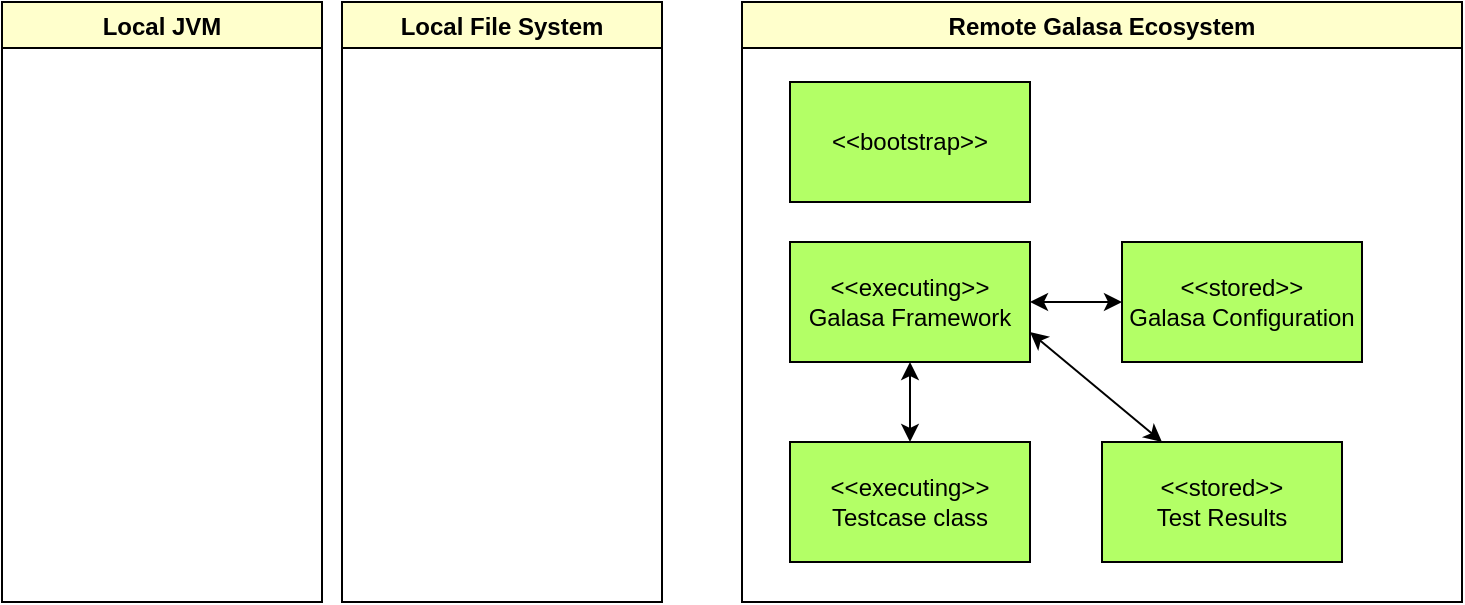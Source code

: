 <mxfile version="20.3.0" type="device"><diagram id="Y7bgHwH6xV8rYd8G1I8x" name="Page-1"><mxGraphModel dx="1474" dy="876" grid="1" gridSize="10" guides="1" tooltips="1" connect="1" arrows="1" fold="1" page="1" pageScale="1" pageWidth="827" pageHeight="1169" math="0" shadow="0"><root><mxCell id="0"/><mxCell id="1" parent="0"/><mxCell id="ygHKrwdLj7o_6FtRX8Vx-128" value="Local File System" style="swimlane;fillColor=#FFFFCC;" parent="1" vertex="1"><mxGeometry x="190" y="30" width="160" height="300" as="geometry"/></mxCell><mxCell id="ygHKrwdLj7o_6FtRX8Vx-132" value="Local JVM" style="swimlane;fillColor=#FFFFCC;" parent="1" vertex="1"><mxGeometry x="20" y="30" width="160" height="300" as="geometry"/></mxCell><mxCell id="ygHKrwdLj7o_6FtRX8Vx-134" value="Remote Galasa Ecosystem" style="swimlane;fillColor=#FFFFCC;" parent="1" vertex="1"><mxGeometry x="390" y="30" width="360" height="300" as="geometry"/></mxCell><mxCell id="ygHKrwdLj7o_6FtRX8Vx-135" value="&amp;lt;&amp;lt;stored&amp;gt;&amp;gt;&lt;br&gt;Galasa Configuration" style="rounded=0;whiteSpace=wrap;html=1;fillColor=#B3FF66;" parent="ygHKrwdLj7o_6FtRX8Vx-134" vertex="1"><mxGeometry x="190" y="120" width="120" height="60" as="geometry"/></mxCell><mxCell id="ygHKrwdLj7o_6FtRX8Vx-133" value="&amp;lt;&amp;lt;executing&amp;gt;&amp;gt;&lt;br&gt;Galasa Framework" style="rounded=0;whiteSpace=wrap;html=1;fillColor=#B3FF66;" parent="ygHKrwdLj7o_6FtRX8Vx-134" vertex="1"><mxGeometry x="24" y="120" width="120" height="60" as="geometry"/></mxCell><mxCell id="ygHKrwdLj7o_6FtRX8Vx-139" value="" style="endArrow=classic;startArrow=classic;html=1;rounded=0;exitX=1;exitY=0.5;exitDx=0;exitDy=0;entryX=0;entryY=0.5;entryDx=0;entryDy=0;" parent="ygHKrwdLj7o_6FtRX8Vx-134" source="ygHKrwdLj7o_6FtRX8Vx-133" target="ygHKrwdLj7o_6FtRX8Vx-135" edge="1"><mxGeometry width="50" height="50" relative="1" as="geometry"><mxPoint x="50" y="110" as="sourcePoint"/><mxPoint x="100" y="60" as="targetPoint"/></mxGeometry></mxCell><mxCell id="ygHKrwdLj7o_6FtRX8Vx-131" value="&amp;lt;&amp;lt;executing&amp;gt;&amp;gt;&lt;br&gt;Testcase class" style="rounded=0;whiteSpace=wrap;html=1;fillColor=#B3FF66;" parent="ygHKrwdLj7o_6FtRX8Vx-134" vertex="1"><mxGeometry x="24" y="220" width="120" height="60" as="geometry"/></mxCell><mxCell id="ygHKrwdLj7o_6FtRX8Vx-130" value="&amp;lt;&amp;lt;stored&amp;gt;&amp;gt;&lt;br&gt;Test Results" style="rounded=0;whiteSpace=wrap;html=1;fillColor=#B3FF66;" parent="ygHKrwdLj7o_6FtRX8Vx-134" vertex="1"><mxGeometry x="180" y="220" width="120" height="60" as="geometry"/></mxCell><mxCell id="ygHKrwdLj7o_6FtRX8Vx-140" value="" style="endArrow=classic;startArrow=classic;html=1;rounded=0;exitX=0.25;exitY=0;exitDx=0;exitDy=0;entryX=1;entryY=0.75;entryDx=0;entryDy=0;" parent="ygHKrwdLj7o_6FtRX8Vx-134" source="ygHKrwdLj7o_6FtRX8Vx-130" target="ygHKrwdLj7o_6FtRX8Vx-133" edge="1"><mxGeometry width="50" height="50" relative="1" as="geometry"><mxPoint x="50" y="110" as="sourcePoint"/><mxPoint x="100" y="60" as="targetPoint"/></mxGeometry></mxCell><mxCell id="ygHKrwdLj7o_6FtRX8Vx-138" value="" style="endArrow=classic;startArrow=classic;html=1;rounded=0;entryX=0.5;entryY=1;entryDx=0;entryDy=0;" parent="ygHKrwdLj7o_6FtRX8Vx-134" source="ygHKrwdLj7o_6FtRX8Vx-131" target="ygHKrwdLj7o_6FtRX8Vx-133" edge="1"><mxGeometry width="50" height="50" relative="1" as="geometry"><mxPoint x="-175" y="220" as="sourcePoint"/><mxPoint x="100" y="60" as="targetPoint"/></mxGeometry></mxCell><mxCell id="ygHKrwdLj7o_6FtRX8Vx-129" value="&amp;lt;&amp;lt;bootstrap&amp;gt;&amp;gt;" style="rounded=0;whiteSpace=wrap;html=1;fillColor=#B3FF66;" parent="ygHKrwdLj7o_6FtRX8Vx-134" vertex="1"><mxGeometry x="24" y="40" width="120" height="60" as="geometry"/></mxCell></root></mxGraphModel></diagram></mxfile>